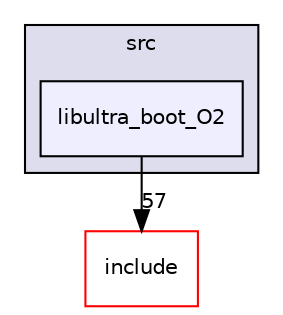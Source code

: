 digraph "src/libultra_boot_O2" {
  compound=true
  node [ fontsize="10", fontname="Helvetica"];
  edge [ labelfontsize="10", labelfontname="Helvetica"];
  subgraph clusterdir_68267d1309a1af8e8297ef4c3efbcdba {
    graph [ bgcolor="#ddddee", pencolor="black", label="src" fontname="Helvetica", fontsize="10", URL="dir_68267d1309a1af8e8297ef4c3efbcdba.html"]
  dir_2ef9b1e7fb33c2c488ab7dd65f38b764 [shape=box, label="libultra_boot_O2", style="filled", fillcolor="#eeeeff", pencolor="black", URL="dir_2ef9b1e7fb33c2c488ab7dd65f38b764.html"];
  }
  dir_d44c64559bbebec7f509842c48db8b23 [shape=box label="include" fillcolor="white" style="filled" color="red" URL="dir_d44c64559bbebec7f509842c48db8b23.html"];
  dir_2ef9b1e7fb33c2c488ab7dd65f38b764->dir_d44c64559bbebec7f509842c48db8b23 [headlabel="57", labeldistance=1.5 headhref="dir_000008_000000.html"];
}
